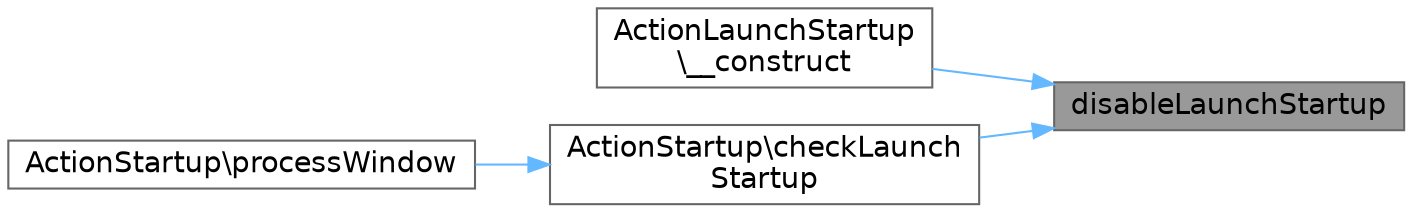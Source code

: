 digraph "disableLaunchStartup"
{
 // LATEX_PDF_SIZE
  bgcolor="transparent";
  edge [fontname=Helvetica,fontsize=14,labelfontname=Helvetica,labelfontsize=14];
  node [fontname=Helvetica,fontsize=14,shape=box,height=0.2,width=0.4];
  rankdir="RL";
  Node1 [id="Node000001",label="disableLaunchStartup",height=0.2,width=0.4,color="gray40", fillcolor="grey60", style="filled", fontcolor="black",tooltip=" "];
  Node1 -> Node2 [id="edge1_Node000001_Node000002",dir="back",color="steelblue1",style="solid",tooltip=" "];
  Node2 [id="Node000002",label="ActionLaunchStartup\l\\__construct",height=0.2,width=0.4,color="grey40", fillcolor="white", style="filled",URL="$d7/d5e/classActionLaunchStartup.html#a57b60b4976a2c5d1e40f2d11aa72aa7d",tooltip=" "];
  Node1 -> Node3 [id="edge2_Node000001_Node000003",dir="back",color="steelblue1",style="solid",tooltip=" "];
  Node3 [id="Node000003",label="ActionStartup\\checkLaunch\lStartup",height=0.2,width=0.4,color="grey40", fillcolor="white", style="filled",URL="$d1/db8/classActionStartup.html#a5652a1ec804fed601e8cf549b2de23cc",tooltip=" "];
  Node3 -> Node4 [id="edge3_Node000003_Node000004",dir="back",color="steelblue1",style="solid",tooltip=" "];
  Node4 [id="Node000004",label="ActionStartup\\processWindow",height=0.2,width=0.4,color="grey40", fillcolor="white", style="filled",URL="$d1/db8/classActionStartup.html#adba450ef82fe3ce72172fb9ab22588cb",tooltip=" "];
}
